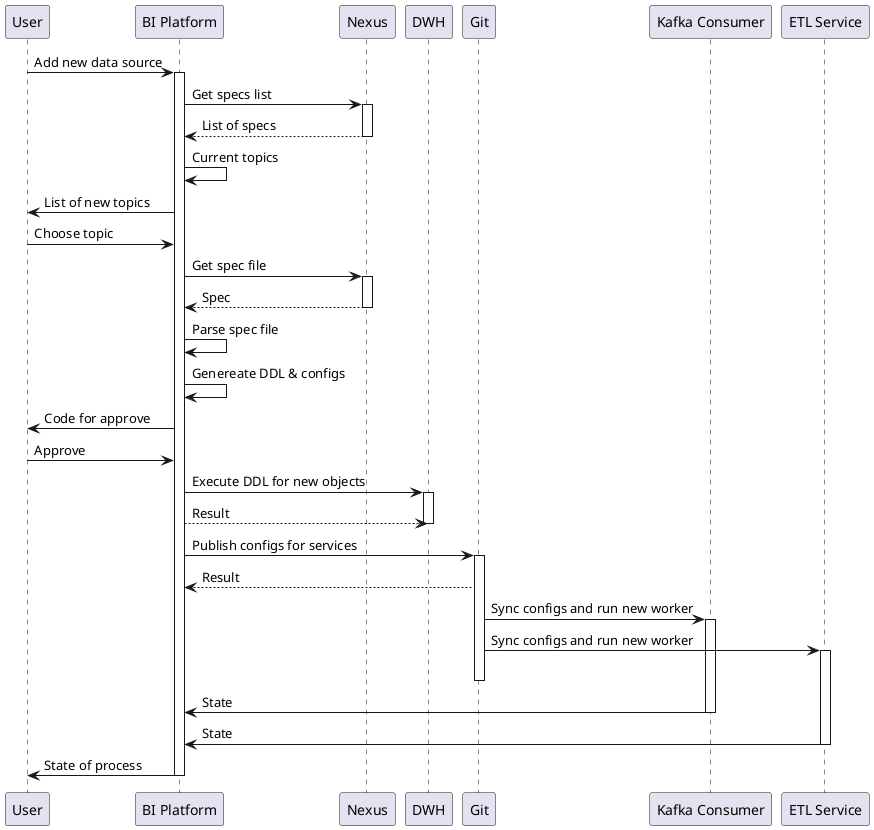 @startuml
participant User as U

participant "BI Platform" as P
participant "Nexus" as N
participant "DWH" as D
participant "Git" as G
participant "Kafka Consumer" as K
participant "ETL Service" as E

U -> P : Add new data source
activate P

P -> N : Get specs list 
activate N

N --> P : List of specs
deactivate N

P -> P : Current topics

P -> U : List of new topics

U -> P : Choose topic

P -> N : Get spec file
activate N

N --> P : Spec
deactivate N

P -> P : Parse spec file

P -> P : Genereate DDL & configs

P -> U : Code for approve 

U -> P : Approve

P -> D : Execute DDL for new objects
activate D

P --> D : Result
deactivate D

P -> G : Publish configs for services
activate G

G --> P : Result

G -> K : Sync configs and run new worker
activate K

G -> E : Sync configs and run new worker
activate E
deactivate G


K -> P : State
deactivate K

E -> P : State
deactivate E

P -> U : State of process
deactivate P

@enduml